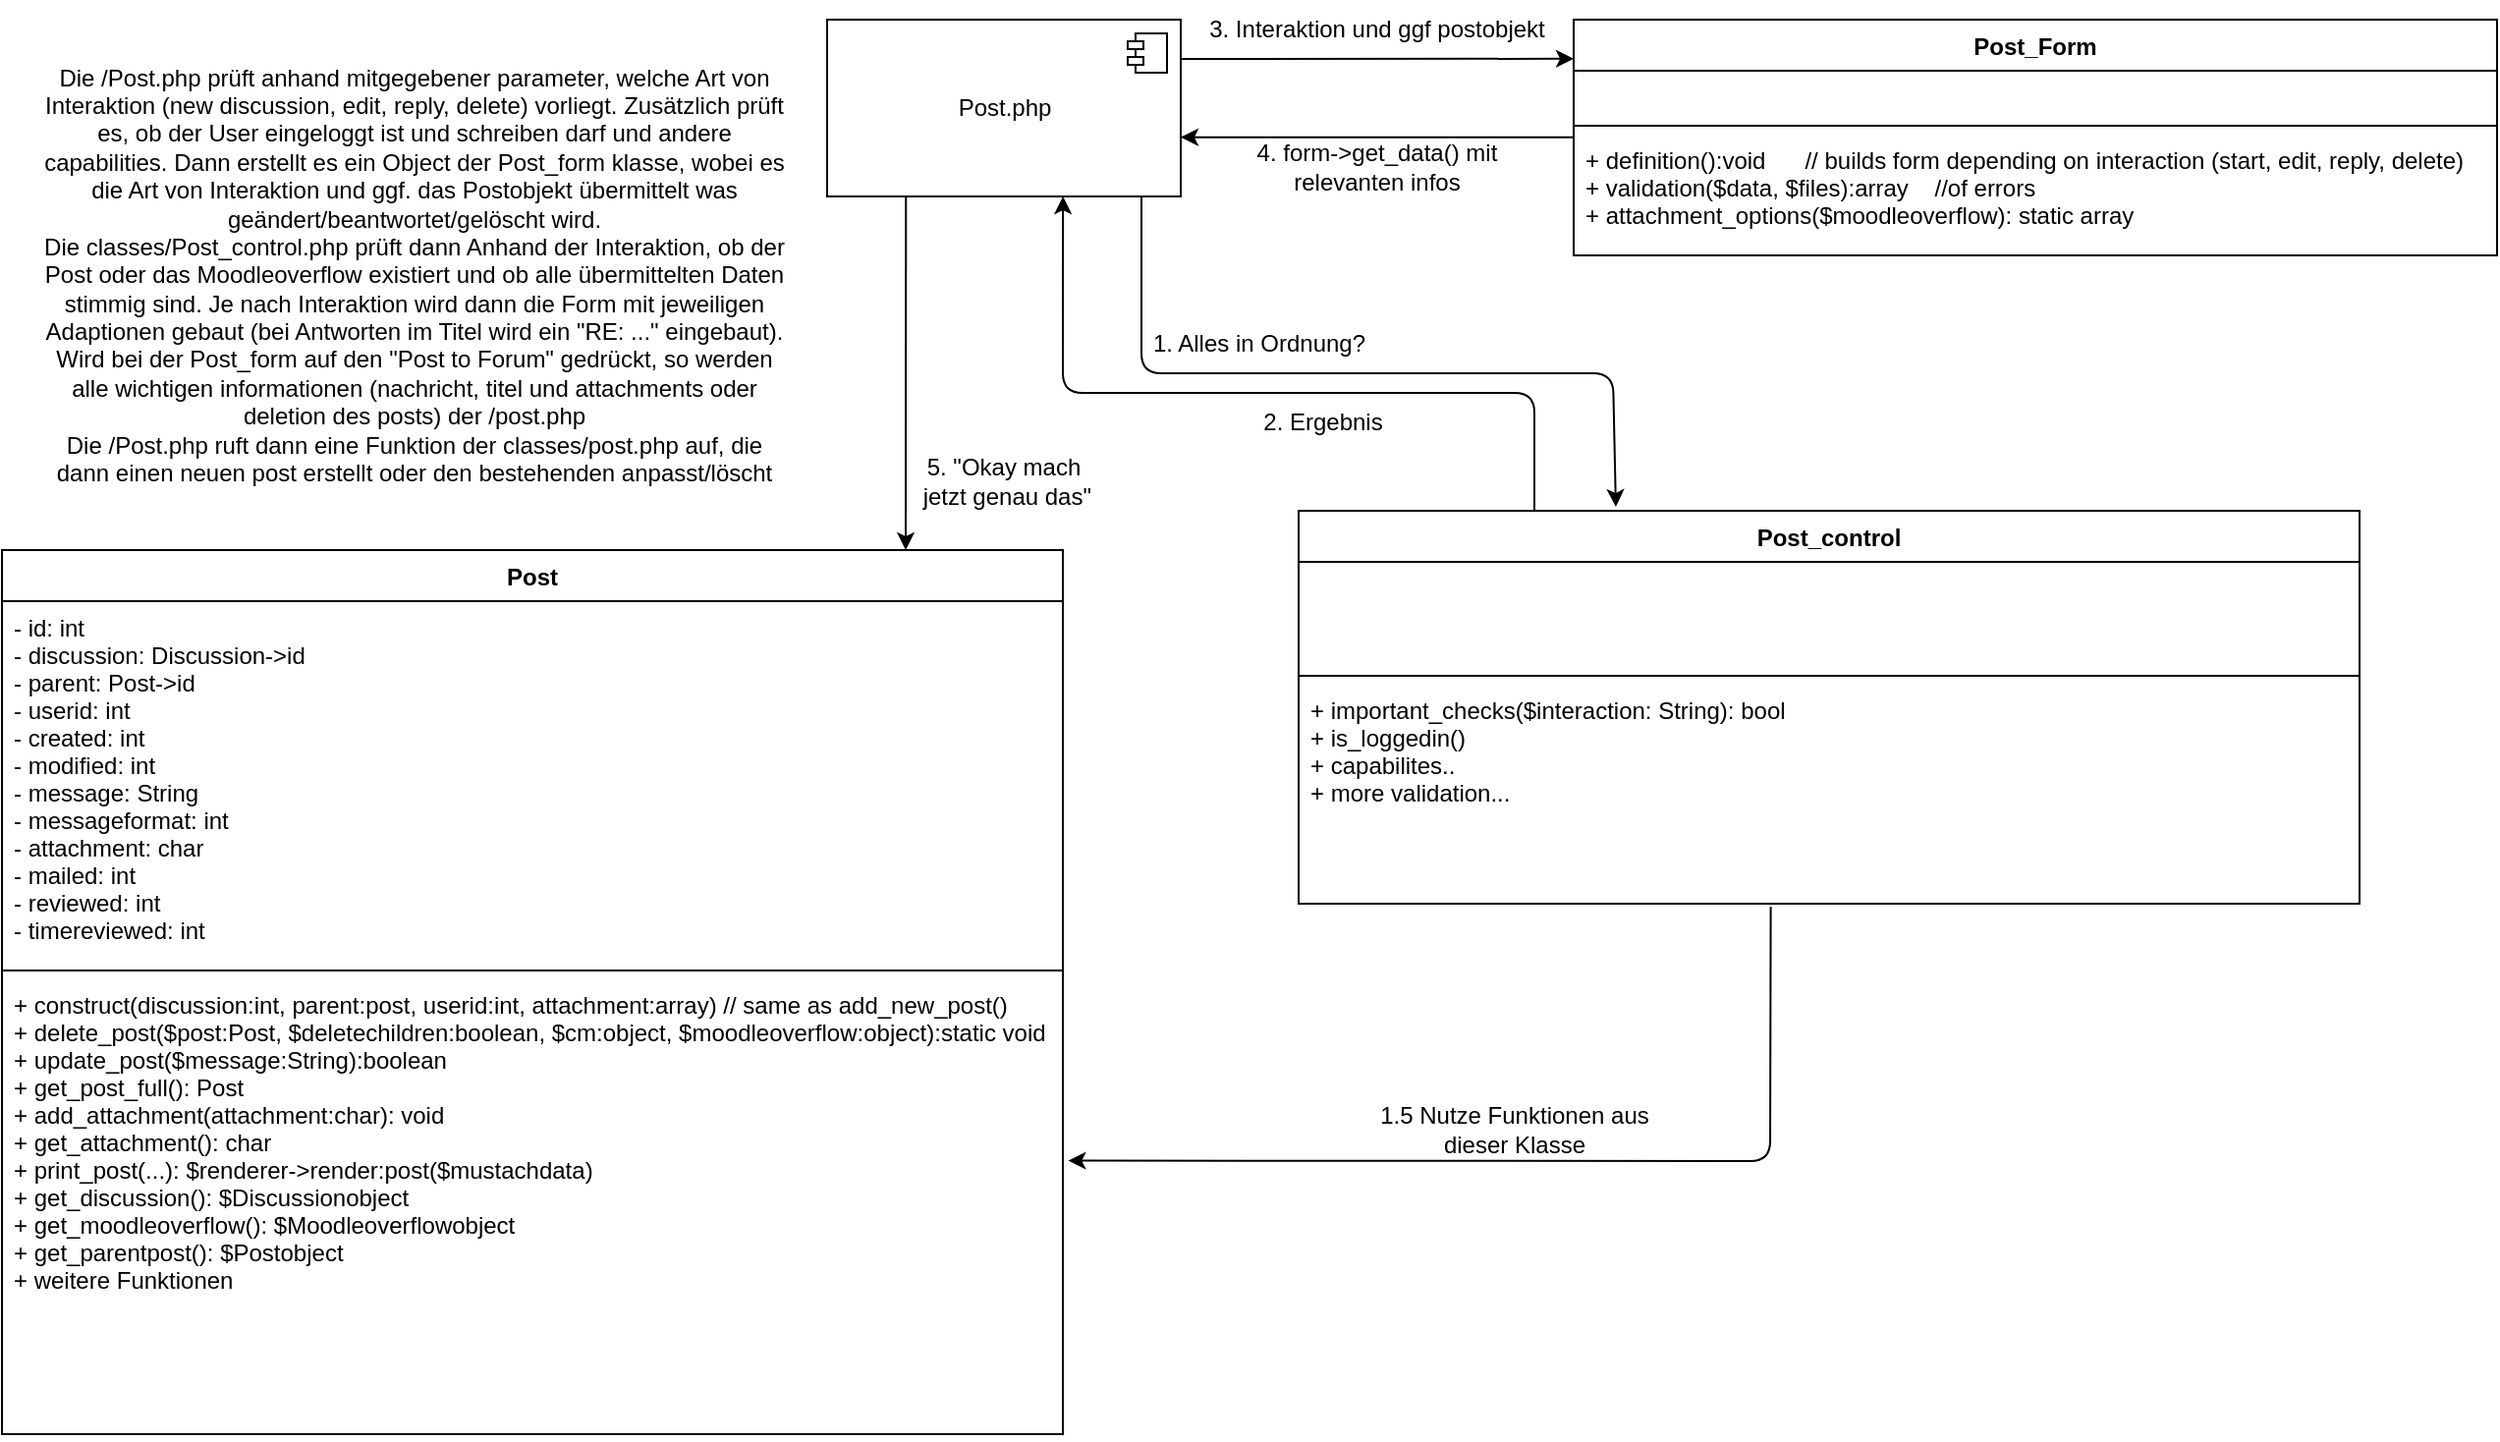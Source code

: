 <mxfile>
    <diagram id="Cz_WheFDdQsW5oh7_IA2" name="Page-1">
        <mxGraphModel dx="2462" dy="948" grid="1" gridSize="10" guides="1" tooltips="1" connect="1" arrows="1" fold="1" page="1" pageScale="1" pageWidth="1100" pageHeight="850" math="0" shadow="0">
            <root>
                <mxCell id="0"/>
                <mxCell id="1" parent="0"/>
                <mxCell id="2" value="Post" style="swimlane;fontStyle=1;align=center;verticalAlign=top;childLayout=stackLayout;horizontal=1;startSize=26;horizontalStack=0;resizeParent=1;resizeParentMax=0;resizeLast=0;collapsible=1;marginBottom=0;" parent="1" vertex="1">
                    <mxGeometry x="-180" y="290" width="540" height="450" as="geometry">
                        <mxRectangle x="-140" y="-60" width="70" height="30" as="alternateBounds"/>
                    </mxGeometry>
                </mxCell>
                <mxCell id="3" value="- id: int&#10;- discussion: Discussion-&gt;id&#10;- parent: Post-&gt;id&#10;- userid: int&#10;- created: int&#10;- modified: int&#10;- message: String&#10;- messageformat: int&#10;- attachment: char&#10;- mailed: int&#10;- reviewed: int &#10;- timereviewed: int" style="text;strokeColor=none;fillColor=none;align=left;verticalAlign=top;spacingLeft=4;spacingRight=4;overflow=hidden;rotatable=0;points=[[0,0.5],[1,0.5]];portConstraint=eastwest;" parent="2" vertex="1">
                    <mxGeometry y="26" width="540" height="184" as="geometry"/>
                </mxCell>
                <mxCell id="4" value="" style="line;strokeWidth=1;fillColor=none;align=left;verticalAlign=middle;spacingTop=-1;spacingLeft=3;spacingRight=3;rotatable=0;labelPosition=right;points=[];portConstraint=eastwest;strokeColor=inherit;" parent="2" vertex="1">
                    <mxGeometry y="210" width="540" height="8" as="geometry"/>
                </mxCell>
                <mxCell id="5" value="+ construct(discussion:int, parent:post, userid:int, attachment:array) // same as add_new_post()&#10;+ delete_post($post:Post, $deletechildren:boolean, $cm:object, $moodleoverflow:object):static void&#10;+ update_post($message:String):boolean&#10;+ get_post_full(): Post&#10;+ add_attachment(attachment:char): void&#10;+ get_attachment(): char&#10;+ print_post(...): $renderer-&gt;render:post($mustachdata)&#10;+ get_discussion(): $Discussionobject&#10;+ get_moodleoverflow(): $Moodleoverflowobject&#10;+ get_parentpost(): $Postobject&#10;+ weitere Funktionen" style="text;strokeColor=none;fillColor=none;align=left;verticalAlign=top;spacingLeft=4;spacingRight=4;overflow=hidden;rotatable=0;points=[[0,0.5],[1,0.5]];portConstraint=eastwest;" parent="2" vertex="1">
                    <mxGeometry y="218" width="540" height="232" as="geometry"/>
                </mxCell>
                <mxCell id="6" value="Post_Form" style="swimlane;fontStyle=1;align=center;verticalAlign=top;childLayout=stackLayout;horizontal=1;startSize=26;horizontalStack=0;resizeParent=1;resizeParentMax=0;resizeLast=0;collapsible=1;marginBottom=0;" parent="1" vertex="1">
                    <mxGeometry x="620" y="20" width="470" height="120" as="geometry"/>
                </mxCell>
                <mxCell id="7" value=" &#10;" style="text;strokeColor=none;fillColor=none;align=left;verticalAlign=top;spacingLeft=4;spacingRight=4;overflow=hidden;rotatable=0;points=[[0,0.5],[1,0.5]];portConstraint=eastwest;" parent="6" vertex="1">
                    <mxGeometry y="26" width="470" height="24" as="geometry"/>
                </mxCell>
                <mxCell id="8" value="" style="line;strokeWidth=1;fillColor=none;align=left;verticalAlign=middle;spacingTop=-1;spacingLeft=3;spacingRight=3;rotatable=0;labelPosition=right;points=[];portConstraint=eastwest;strokeColor=inherit;" parent="6" vertex="1">
                    <mxGeometry y="50" width="470" height="8" as="geometry"/>
                </mxCell>
                <mxCell id="9" value="+ definition():void      // builds form depending on interaction (start, edit, reply, delete)&#10;+ validation($data, $files):array    //of errors&#10;+ attachment_options($moodleoverflow): static array" style="text;strokeColor=none;fillColor=none;align=left;verticalAlign=top;spacingLeft=4;spacingRight=4;overflow=hidden;rotatable=0;points=[[0,0.5],[1,0.5]];portConstraint=eastwest;" parent="6" vertex="1">
                    <mxGeometry y="58" width="470" height="62" as="geometry"/>
                </mxCell>
                <mxCell id="12" style="edgeStyle=none;html=1;entryX=0;entryY=0.166;entryDx=0;entryDy=0;entryPerimeter=0;" parent="1" target="6" edge="1">
                    <mxGeometry relative="1" as="geometry">
                        <mxPoint x="420" y="40" as="sourcePoint"/>
                    </mxGeometry>
                </mxCell>
                <mxCell id="10" value="Post.php&lt;br&gt;" style="html=1;dropTarget=0;" parent="1" vertex="1">
                    <mxGeometry x="240" y="20" width="180" height="90" as="geometry"/>
                </mxCell>
                <mxCell id="11" value="" style="shape=module;jettyWidth=8;jettyHeight=4;" parent="10" vertex="1">
                    <mxGeometry x="1" width="20" height="20" relative="1" as="geometry">
                        <mxPoint x="-27" y="7" as="offset"/>
                    </mxGeometry>
                </mxCell>
                <mxCell id="13" value="Die /Post.php prüft anhand mitgegebener parameter, welche Art von Interaktion (new discussion, edit, reply, delete) vorliegt. Zusätzlich prüft es, ob der User eingeloggt ist und schreiben darf und andere capabilities. Dann erstellt es ein Object der Post_form klasse, wobei es die Art von Interaktion und ggf. das Postobjekt übermittelt was geändert/beantwortet/gelöscht wird.&lt;br&gt;Die classes/Post_control.php prüft dann Anhand der Interaktion, ob der Post oder das Moodleoverflow existiert und ob alle übermittelten Daten stimmig sind. Je nach Interaktion wird dann die Form mit jeweiligen Adaptionen gebaut (bei Antworten im Titel wird ein &quot;RE: ...&quot; eingebaut).&lt;br&gt;Wird bei der Post_form auf den &quot;Post to Forum&quot; gedrückt, so werden alle wichtigen informationen (nachricht, titel und attachments oder deletion des posts) der /post.php&lt;br&gt;Die /Post.php ruft dann eine Funktion der classes/post.php auf, die dann einen neuen post erstellt oder den bestehenden anpasst/löscht" style="text;html=1;strokeColor=none;fillColor=none;align=center;verticalAlign=middle;whiteSpace=wrap;rounded=0;" parent="1" vertex="1">
                    <mxGeometry x="-160" y="40" width="380" height="220" as="geometry"/>
                </mxCell>
                <mxCell id="14" value="" style="endArrow=classic;html=1;exitX=0.001;exitY=0.03;exitDx=0;exitDy=0;exitPerimeter=0;entryX=1;entryY=0.665;entryDx=0;entryDy=0;entryPerimeter=0;" parent="1" source="9" target="10" edge="1">
                    <mxGeometry width="50" height="50" relative="1" as="geometry">
                        <mxPoint x="580" y="150" as="sourcePoint"/>
                        <mxPoint x="630" y="100" as="targetPoint"/>
                    </mxGeometry>
                </mxCell>
                <mxCell id="15" value="" style="endArrow=classic;html=1;exitX=0.223;exitY=0.998;exitDx=0;exitDy=0;exitPerimeter=0;" parent="1" source="10" edge="1">
                    <mxGeometry width="50" height="50" relative="1" as="geometry">
                        <mxPoint x="330" y="330" as="sourcePoint"/>
                        <mxPoint x="280" y="290" as="targetPoint"/>
                    </mxGeometry>
                </mxCell>
                <mxCell id="16" value="3. Interaktion und ggf postobjekt" style="text;html=1;strokeColor=none;fillColor=none;align=center;verticalAlign=middle;whiteSpace=wrap;rounded=0;" parent="1" vertex="1">
                    <mxGeometry x="430" y="10" width="180" height="30" as="geometry"/>
                </mxCell>
                <mxCell id="17" value="4. form-&amp;gt;get_data() mit relevanten infos" style="text;html=1;strokeColor=none;fillColor=none;align=center;verticalAlign=middle;whiteSpace=wrap;rounded=0;" parent="1" vertex="1">
                    <mxGeometry x="445" y="80" width="150" height="30" as="geometry"/>
                </mxCell>
                <mxCell id="18" value="5. &quot;Okay mach&lt;br&gt;&amp;nbsp;jetzt genau das&quot;" style="text;html=1;strokeColor=none;fillColor=none;align=center;verticalAlign=middle;whiteSpace=wrap;rounded=0;" parent="1" vertex="1">
                    <mxGeometry x="280" y="240" width="100" height="30" as="geometry"/>
                </mxCell>
                <mxCell id="23" value="Post_control" style="swimlane;fontStyle=1;align=center;verticalAlign=top;childLayout=stackLayout;horizontal=1;startSize=26;horizontalStack=0;resizeParent=1;resizeParentMax=0;resizeLast=0;collapsible=1;marginBottom=0;" vertex="1" parent="1">
                    <mxGeometry x="480" y="270" width="540" height="200" as="geometry">
                        <mxRectangle x="-140" y="-60" width="70" height="30" as="alternateBounds"/>
                    </mxGeometry>
                </mxCell>
                <mxCell id="24" value="  " style="text;strokeColor=none;fillColor=none;align=left;verticalAlign=top;spacingLeft=4;spacingRight=4;overflow=hidden;rotatable=0;points=[[0,0.5],[1,0.5]];portConstraint=eastwest;" vertex="1" parent="23">
                    <mxGeometry y="26" width="540" height="54" as="geometry"/>
                </mxCell>
                <mxCell id="25" value="" style="line;strokeWidth=1;fillColor=none;align=left;verticalAlign=middle;spacingTop=-1;spacingLeft=3;spacingRight=3;rotatable=0;labelPosition=right;points=[];portConstraint=eastwest;strokeColor=inherit;" vertex="1" parent="23">
                    <mxGeometry y="80" width="540" height="8" as="geometry"/>
                </mxCell>
                <mxCell id="26" value="+ important_checks($interaction: String): bool&#10;+ is_loggedin()&#10;+ capabilites..&#10;+ more validation...&#10;" style="text;strokeColor=none;fillColor=none;align=left;verticalAlign=top;spacingLeft=4;spacingRight=4;overflow=hidden;rotatable=0;points=[[0,0.5],[1,0.5]];portConstraint=eastwest;" vertex="1" parent="23">
                    <mxGeometry y="88" width="540" height="112" as="geometry"/>
                </mxCell>
                <mxCell id="27" value="" style="endArrow=classic;html=1;entryX=0.299;entryY=-0.01;entryDx=0;entryDy=0;entryPerimeter=0;" edge="1" parent="1" target="23">
                    <mxGeometry width="50" height="50" relative="1" as="geometry">
                        <mxPoint x="400" y="110" as="sourcePoint"/>
                        <mxPoint x="570" y="200" as="targetPoint"/>
                        <Array as="points">
                            <mxPoint x="400" y="200"/>
                            <mxPoint x="640" y="200"/>
                        </Array>
                    </mxGeometry>
                </mxCell>
                <mxCell id="28" value="1. Alles in Ordnung?" style="text;html=1;strokeColor=none;fillColor=none;align=center;verticalAlign=middle;whiteSpace=wrap;rounded=0;" vertex="1" parent="1">
                    <mxGeometry x="380" y="170" width="160" height="30" as="geometry"/>
                </mxCell>
                <mxCell id="29" value="" style="endArrow=classic;html=1;entryX=0.667;entryY=1;entryDx=0;entryDy=0;entryPerimeter=0;" edge="1" parent="1" target="10">
                    <mxGeometry width="50" height="50" relative="1" as="geometry">
                        <mxPoint x="600" y="270" as="sourcePoint"/>
                        <mxPoint x="651.46" y="278.0" as="targetPoint"/>
                        <Array as="points">
                            <mxPoint x="600" y="210"/>
                            <mxPoint x="360" y="210"/>
                        </Array>
                    </mxGeometry>
                </mxCell>
                <mxCell id="30" value="2. Ergebnis" style="text;html=1;strokeColor=none;fillColor=none;align=center;verticalAlign=middle;whiteSpace=wrap;rounded=0;" vertex="1" parent="1">
                    <mxGeometry x="435" y="210" width="115" height="30" as="geometry"/>
                </mxCell>
                <mxCell id="31" value="" style="endArrow=classic;html=1;exitX=0.445;exitY=1.014;exitDx=0;exitDy=0;exitPerimeter=0;entryX=1.005;entryY=0.4;entryDx=0;entryDy=0;entryPerimeter=0;" edge="1" parent="1" source="26" target="5">
                    <mxGeometry width="50" height="50" relative="1" as="geometry">
                        <mxPoint x="700" y="570" as="sourcePoint"/>
                        <mxPoint x="720" y="640" as="targetPoint"/>
                        <Array as="points">
                            <mxPoint x="720" y="601"/>
                        </Array>
                    </mxGeometry>
                </mxCell>
                <mxCell id="32" value="1.5 Nutze Funktionen aus dieser Klasse&lt;br&gt;" style="text;html=1;strokeColor=none;fillColor=none;align=center;verticalAlign=middle;whiteSpace=wrap;rounded=0;" vertex="1" parent="1">
                    <mxGeometry x="510" y="570" width="160" height="30" as="geometry"/>
                </mxCell>
            </root>
        </mxGraphModel>
    </diagram>
</mxfile>